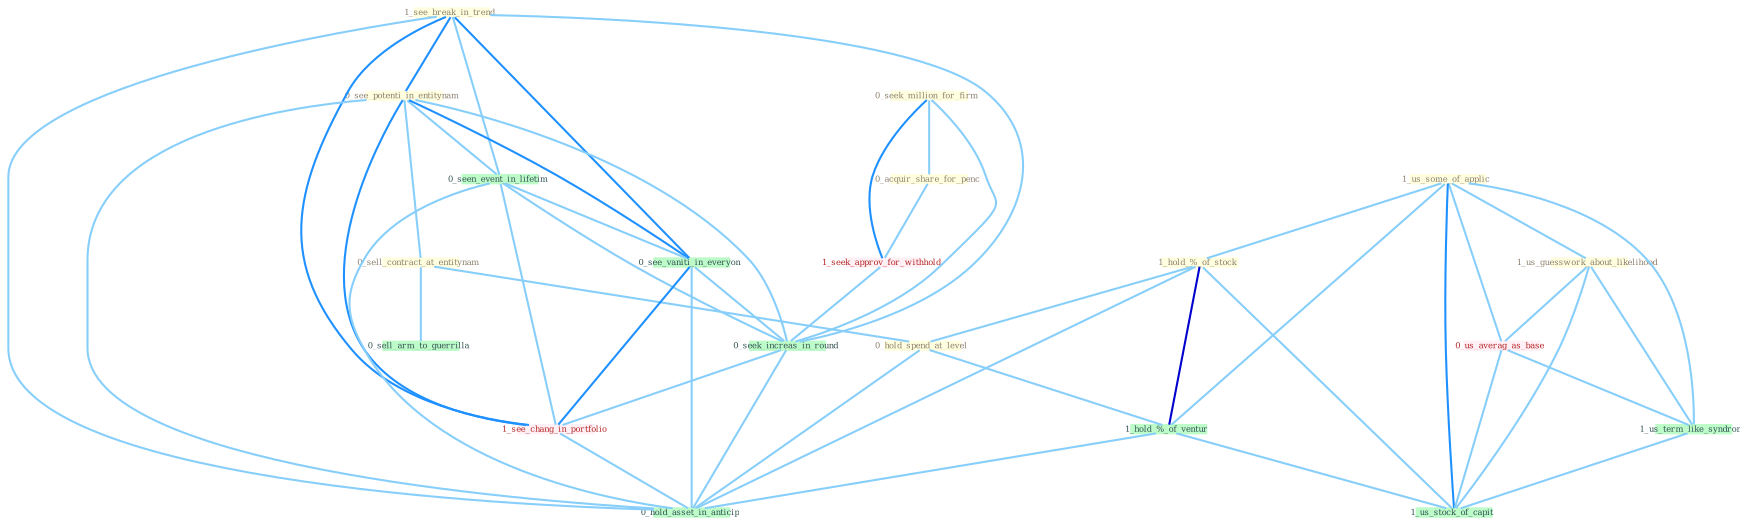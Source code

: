Graph G{ 
    node
    [shape=polygon,style=filled,width=.5,height=.06,color="#BDFCC9",fixedsize=true,fontsize=4,
    fontcolor="#2f4f4f"];
    {node
    [color="#ffffe0", fontcolor="#8b7d6b"] "1_see_break_in_trend " "1_us_some_of_applic " "0_see_potenti_in_entitynam " "0_seek_million_for_firm " "1_us_guesswork_about_likelihood " "1_hold_%_of_stock " "0_sell_contract_at_entitynam " "0_acquir_share_for_penc " "0_hold_spend_at_level "}
{node [color="#fff0f5", fontcolor="#b22222"] "0_us_averag_as_base " "1_seek_approv_for_withhold " "1_see_chang_in_portfolio "}
edge [color="#B0E2FF"];

	"1_see_break_in_trend " -- "0_see_potenti_in_entitynam " [w="2", color="#1e90ff" , len=0.8];
	"1_see_break_in_trend " -- "0_seen_event_in_lifetim " [w="1", color="#87cefa" ];
	"1_see_break_in_trend " -- "0_see_vaniti_in_everyon " [w="2", color="#1e90ff" , len=0.8];
	"1_see_break_in_trend " -- "0_seek_increas_in_round " [w="1", color="#87cefa" ];
	"1_see_break_in_trend " -- "1_see_chang_in_portfolio " [w="2", color="#1e90ff" , len=0.8];
	"1_see_break_in_trend " -- "0_hold_asset_in_anticip " [w="1", color="#87cefa" ];
	"1_us_some_of_applic " -- "1_us_guesswork_about_likelihood " [w="1", color="#87cefa" ];
	"1_us_some_of_applic " -- "1_hold_%_of_stock " [w="1", color="#87cefa" ];
	"1_us_some_of_applic " -- "0_us_averag_as_base " [w="1", color="#87cefa" ];
	"1_us_some_of_applic " -- "1_us_term_like_syndrom " [w="1", color="#87cefa" ];
	"1_us_some_of_applic " -- "1_hold_%_of_ventur " [w="1", color="#87cefa" ];
	"1_us_some_of_applic " -- "1_us_stock_of_capit " [w="2", color="#1e90ff" , len=0.8];
	"0_see_potenti_in_entitynam " -- "0_sell_contract_at_entitynam " [w="1", color="#87cefa" ];
	"0_see_potenti_in_entitynam " -- "0_seen_event_in_lifetim " [w="1", color="#87cefa" ];
	"0_see_potenti_in_entitynam " -- "0_see_vaniti_in_everyon " [w="2", color="#1e90ff" , len=0.8];
	"0_see_potenti_in_entitynam " -- "0_seek_increas_in_round " [w="1", color="#87cefa" ];
	"0_see_potenti_in_entitynam " -- "1_see_chang_in_portfolio " [w="2", color="#1e90ff" , len=0.8];
	"0_see_potenti_in_entitynam " -- "0_hold_asset_in_anticip " [w="1", color="#87cefa" ];
	"0_seek_million_for_firm " -- "0_acquir_share_for_penc " [w="1", color="#87cefa" ];
	"0_seek_million_for_firm " -- "1_seek_approv_for_withhold " [w="2", color="#1e90ff" , len=0.8];
	"0_seek_million_for_firm " -- "0_seek_increas_in_round " [w="1", color="#87cefa" ];
	"1_us_guesswork_about_likelihood " -- "0_us_averag_as_base " [w="1", color="#87cefa" ];
	"1_us_guesswork_about_likelihood " -- "1_us_term_like_syndrom " [w="1", color="#87cefa" ];
	"1_us_guesswork_about_likelihood " -- "1_us_stock_of_capit " [w="1", color="#87cefa" ];
	"1_hold_%_of_stock " -- "0_hold_spend_at_level " [w="1", color="#87cefa" ];
	"1_hold_%_of_stock " -- "1_hold_%_of_ventur " [w="3", color="#0000cd" , len=0.6];
	"1_hold_%_of_stock " -- "1_us_stock_of_capit " [w="1", color="#87cefa" ];
	"1_hold_%_of_stock " -- "0_hold_asset_in_anticip " [w="1", color="#87cefa" ];
	"0_sell_contract_at_entitynam " -- "0_hold_spend_at_level " [w="1", color="#87cefa" ];
	"0_sell_contract_at_entitynam " -- "0_sell_arm_to_guerrilla " [w="1", color="#87cefa" ];
	"0_acquir_share_for_penc " -- "1_seek_approv_for_withhold " [w="1", color="#87cefa" ];
	"0_hold_spend_at_level " -- "1_hold_%_of_ventur " [w="1", color="#87cefa" ];
	"0_hold_spend_at_level " -- "0_hold_asset_in_anticip " [w="1", color="#87cefa" ];
	"0_seen_event_in_lifetim " -- "0_see_vaniti_in_everyon " [w="1", color="#87cefa" ];
	"0_seen_event_in_lifetim " -- "0_seek_increas_in_round " [w="1", color="#87cefa" ];
	"0_seen_event_in_lifetim " -- "1_see_chang_in_portfolio " [w="1", color="#87cefa" ];
	"0_seen_event_in_lifetim " -- "0_hold_asset_in_anticip " [w="1", color="#87cefa" ];
	"0_us_averag_as_base " -- "1_us_term_like_syndrom " [w="1", color="#87cefa" ];
	"0_us_averag_as_base " -- "1_us_stock_of_capit " [w="1", color="#87cefa" ];
	"1_us_term_like_syndrom " -- "1_us_stock_of_capit " [w="1", color="#87cefa" ];
	"1_seek_approv_for_withhold " -- "0_seek_increas_in_round " [w="1", color="#87cefa" ];
	"1_hold_%_of_ventur " -- "1_us_stock_of_capit " [w="1", color="#87cefa" ];
	"1_hold_%_of_ventur " -- "0_hold_asset_in_anticip " [w="1", color="#87cefa" ];
	"0_see_vaniti_in_everyon " -- "0_seek_increas_in_round " [w="1", color="#87cefa" ];
	"0_see_vaniti_in_everyon " -- "1_see_chang_in_portfolio " [w="2", color="#1e90ff" , len=0.8];
	"0_see_vaniti_in_everyon " -- "0_hold_asset_in_anticip " [w="1", color="#87cefa" ];
	"0_seek_increas_in_round " -- "1_see_chang_in_portfolio " [w="1", color="#87cefa" ];
	"0_seek_increas_in_round " -- "0_hold_asset_in_anticip " [w="1", color="#87cefa" ];
	"1_see_chang_in_portfolio " -- "0_hold_asset_in_anticip " [w="1", color="#87cefa" ];
}